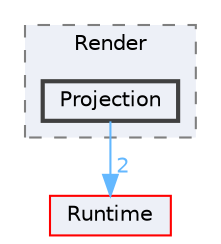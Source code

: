 digraph "Projection"
{
 // INTERACTIVE_SVG=YES
 // LATEX_PDF_SIZE
  bgcolor="transparent";
  edge [fontname=Helvetica,fontsize=10,labelfontname=Helvetica,labelfontsize=10];
  node [fontname=Helvetica,fontsize=10,shape=box,height=0.2,width=0.4];
  compound=true
  subgraph clusterdir_3c76e460deb5db6d4158c4915fd9f8bd {
    graph [ bgcolor="#edf0f7", pencolor="grey50", label="Render", fontname=Helvetica,fontsize=10 style="filled,dashed", URL="dir_3c76e460deb5db6d4158c4915fd9f8bd.html",tooltip=""]
  dir_9e2bddb45ec9afa4594eda3bf329e230 [label="Projection", fillcolor="#edf0f7", color="grey25", style="filled,bold", URL="dir_9e2bddb45ec9afa4594eda3bf329e230.html",tooltip=""];
  }
  dir_7536b172fbd480bfd146a1b1acd6856b [label="Runtime", fillcolor="#edf0f7", color="red", style="filled", URL="dir_7536b172fbd480bfd146a1b1acd6856b.html",tooltip=""];
  dir_9e2bddb45ec9afa4594eda3bf329e230->dir_7536b172fbd480bfd146a1b1acd6856b [headlabel="2", labeldistance=1.5 headhref="dir_000776_000984.html" href="dir_000776_000984.html" color="steelblue1" fontcolor="steelblue1"];
}

